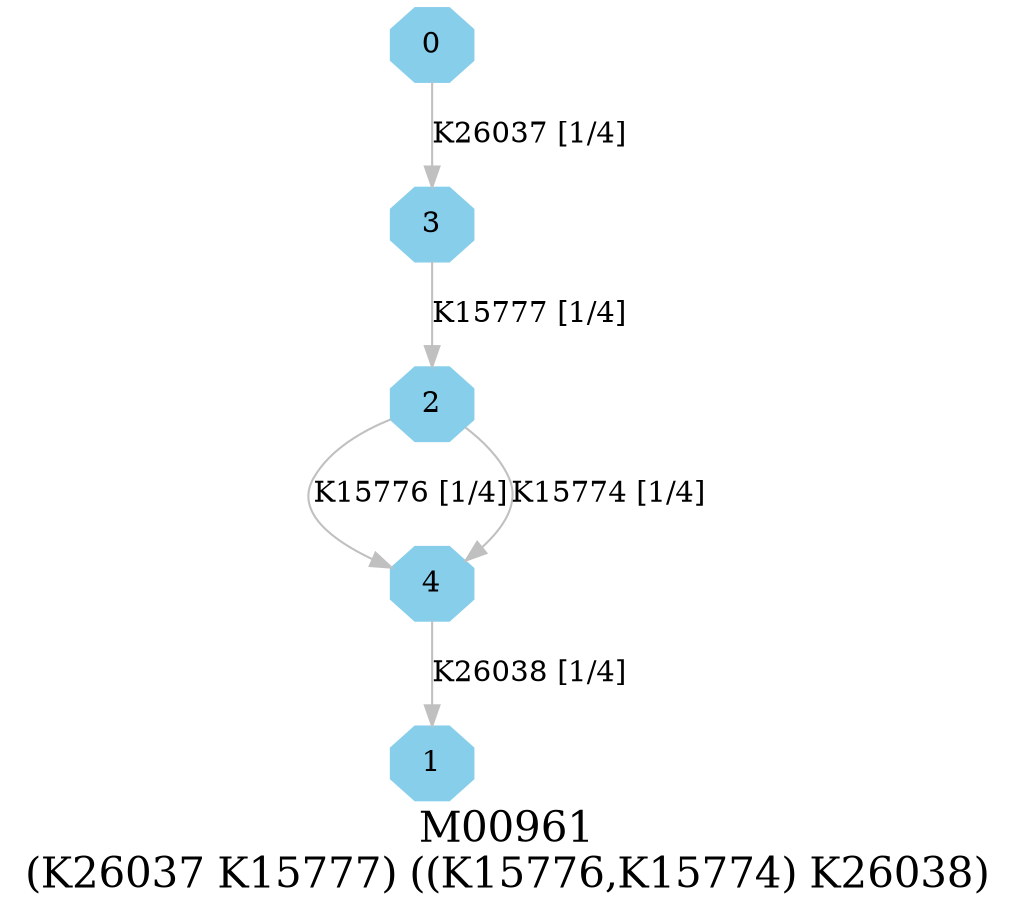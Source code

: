 digraph G {
graph [label="M00961
(K26037 K15777) ((K15776,K15774) K26038)",fontsize=20];
node [shape=box,style=filled];
edge [len=3,color=grey];
{node [width=.3,height=.3,shape=octagon,style=filled,color=skyblue] 0 1 2 3 4 }
0 -> 3 [label="K26037 [1/4]"];
2 -> 4 [label="K15776 [1/4]"];
2 -> 4 [label="K15774 [1/4]"];
3 -> 2 [label="K15777 [1/4]"];
4 -> 1 [label="K26038 [1/4]"];
}